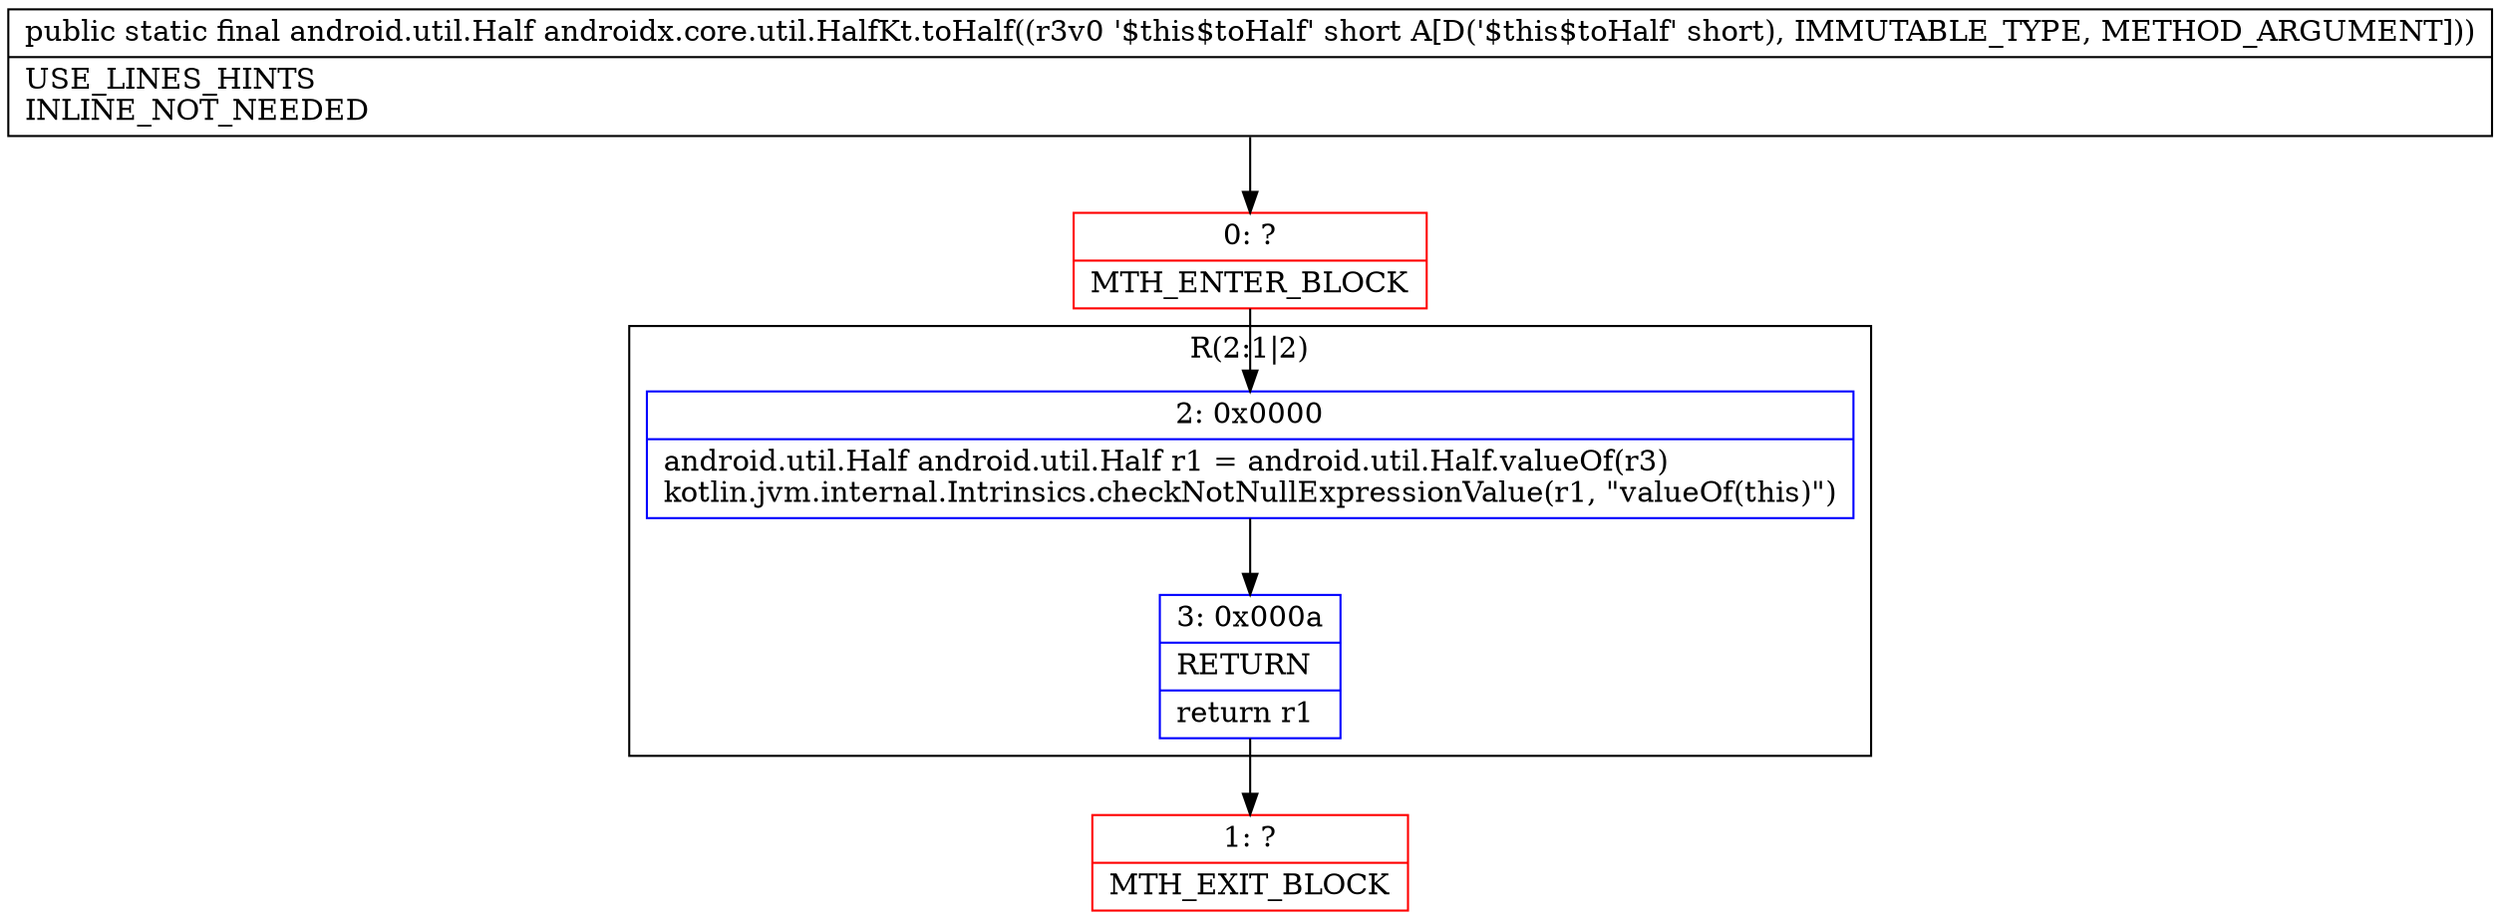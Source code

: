 digraph "CFG forandroidx.core.util.HalfKt.toHalf(S)Landroid\/util\/Half;" {
subgraph cluster_Region_328879516 {
label = "R(2:1|2)";
node [shape=record,color=blue];
Node_2 [shape=record,label="{2\:\ 0x0000|android.util.Half android.util.Half r1 = android.util.Half.valueOf(r3)\lkotlin.jvm.internal.Intrinsics.checkNotNullExpressionValue(r1, \"valueOf(this)\")\l}"];
Node_3 [shape=record,label="{3\:\ 0x000a|RETURN\l|return r1\l}"];
}
Node_0 [shape=record,color=red,label="{0\:\ ?|MTH_ENTER_BLOCK\l}"];
Node_1 [shape=record,color=red,label="{1\:\ ?|MTH_EXIT_BLOCK\l}"];
MethodNode[shape=record,label="{public static final android.util.Half androidx.core.util.HalfKt.toHalf((r3v0 '$this$toHalf' short A[D('$this$toHalf' short), IMMUTABLE_TYPE, METHOD_ARGUMENT]))  | USE_LINES_HINTS\lINLINE_NOT_NEEDED\l}"];
MethodNode -> Node_0;Node_2 -> Node_3;
Node_3 -> Node_1;
Node_0 -> Node_2;
}

